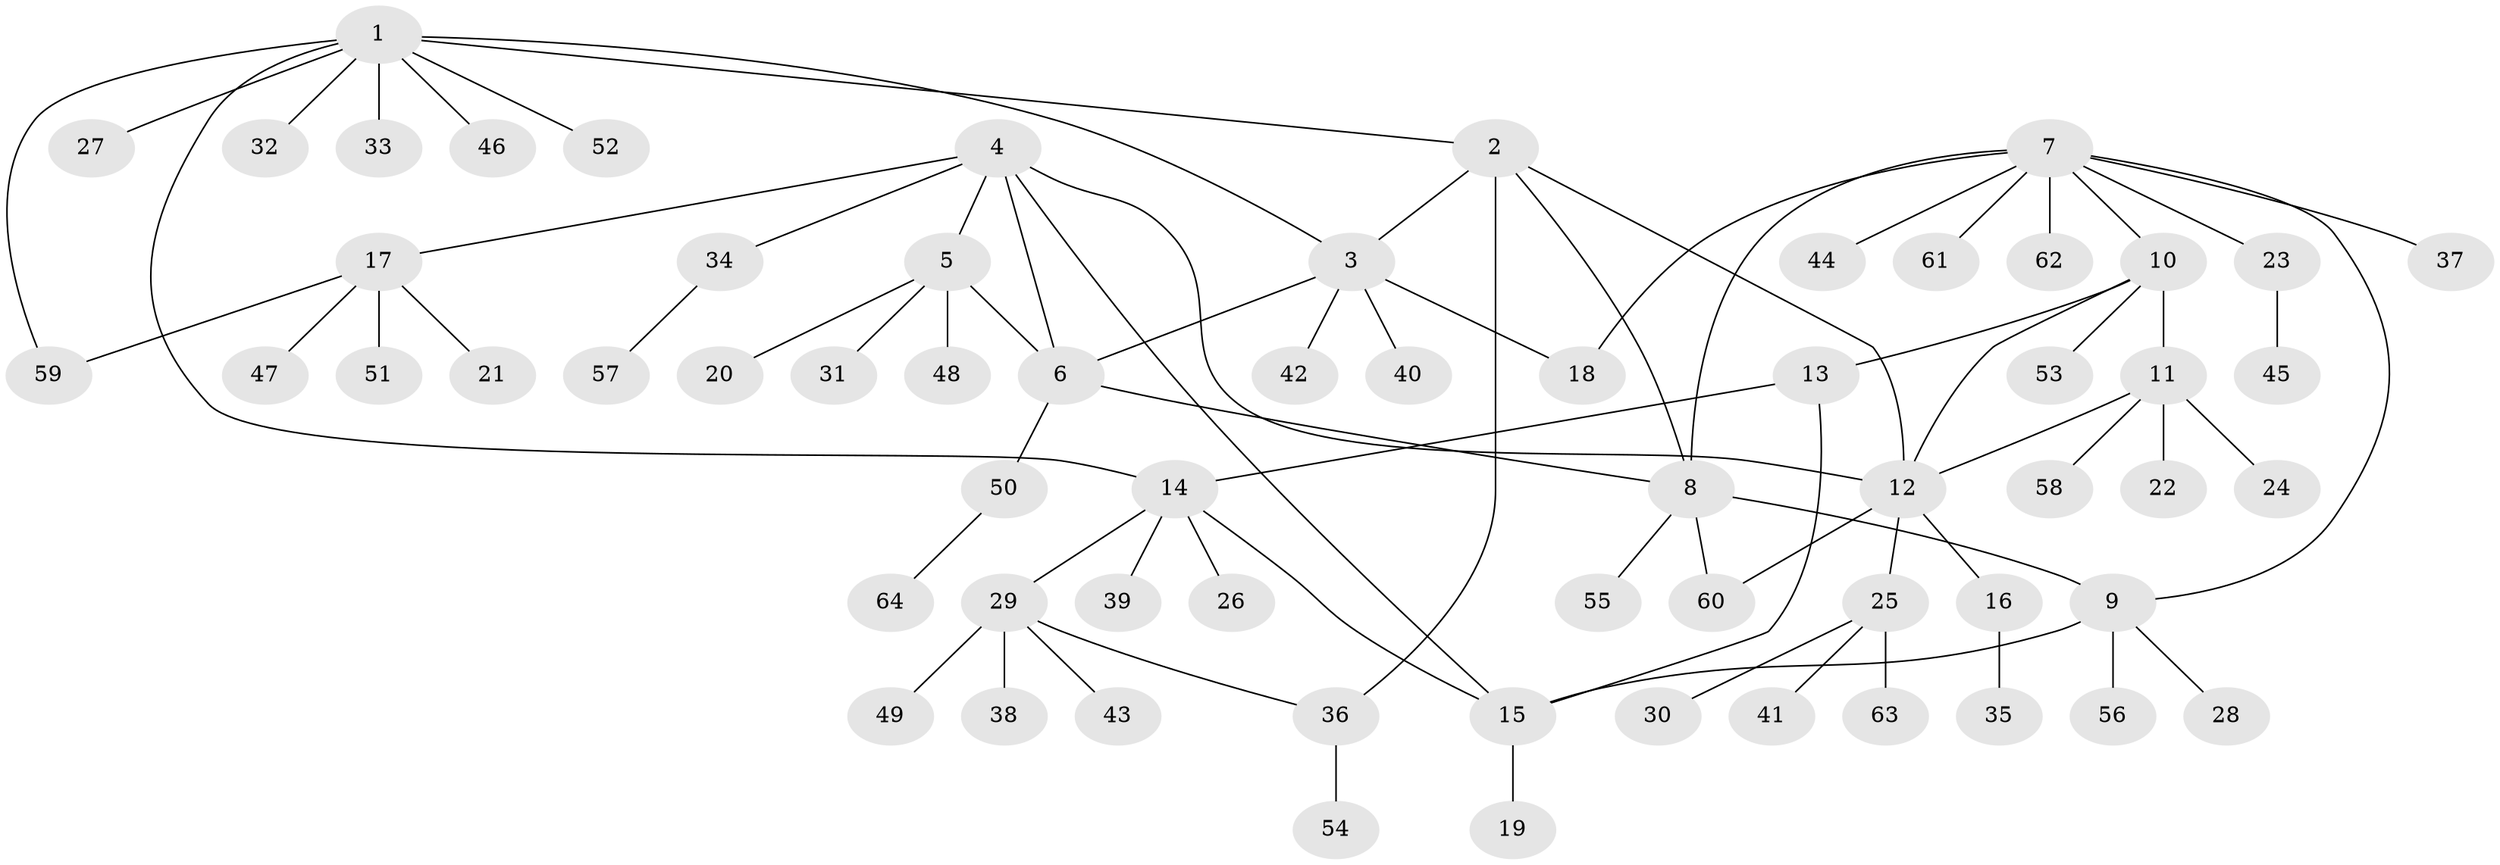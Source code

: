 // Generated by graph-tools (version 1.1) at 2025/15/03/09/25 04:15:43]
// undirected, 64 vertices, 78 edges
graph export_dot {
graph [start="1"]
  node [color=gray90,style=filled];
  1;
  2;
  3;
  4;
  5;
  6;
  7;
  8;
  9;
  10;
  11;
  12;
  13;
  14;
  15;
  16;
  17;
  18;
  19;
  20;
  21;
  22;
  23;
  24;
  25;
  26;
  27;
  28;
  29;
  30;
  31;
  32;
  33;
  34;
  35;
  36;
  37;
  38;
  39;
  40;
  41;
  42;
  43;
  44;
  45;
  46;
  47;
  48;
  49;
  50;
  51;
  52;
  53;
  54;
  55;
  56;
  57;
  58;
  59;
  60;
  61;
  62;
  63;
  64;
  1 -- 2;
  1 -- 3;
  1 -- 14;
  1 -- 27;
  1 -- 32;
  1 -- 33;
  1 -- 46;
  1 -- 52;
  1 -- 59;
  2 -- 3;
  2 -- 8;
  2 -- 12;
  2 -- 36;
  3 -- 6;
  3 -- 18;
  3 -- 40;
  3 -- 42;
  4 -- 5;
  4 -- 6;
  4 -- 12;
  4 -- 15;
  4 -- 17;
  4 -- 34;
  5 -- 6;
  5 -- 20;
  5 -- 31;
  5 -- 48;
  6 -- 8;
  6 -- 50;
  7 -- 8;
  7 -- 9;
  7 -- 10;
  7 -- 18;
  7 -- 23;
  7 -- 37;
  7 -- 44;
  7 -- 61;
  7 -- 62;
  8 -- 9;
  8 -- 55;
  8 -- 60;
  9 -- 15;
  9 -- 28;
  9 -- 56;
  10 -- 11;
  10 -- 12;
  10 -- 13;
  10 -- 53;
  11 -- 12;
  11 -- 22;
  11 -- 24;
  11 -- 58;
  12 -- 16;
  12 -- 25;
  12 -- 60;
  13 -- 14;
  13 -- 15;
  14 -- 15;
  14 -- 26;
  14 -- 29;
  14 -- 39;
  15 -- 19;
  16 -- 35;
  17 -- 21;
  17 -- 47;
  17 -- 51;
  17 -- 59;
  23 -- 45;
  25 -- 30;
  25 -- 41;
  25 -- 63;
  29 -- 36;
  29 -- 38;
  29 -- 43;
  29 -- 49;
  34 -- 57;
  36 -- 54;
  50 -- 64;
}
